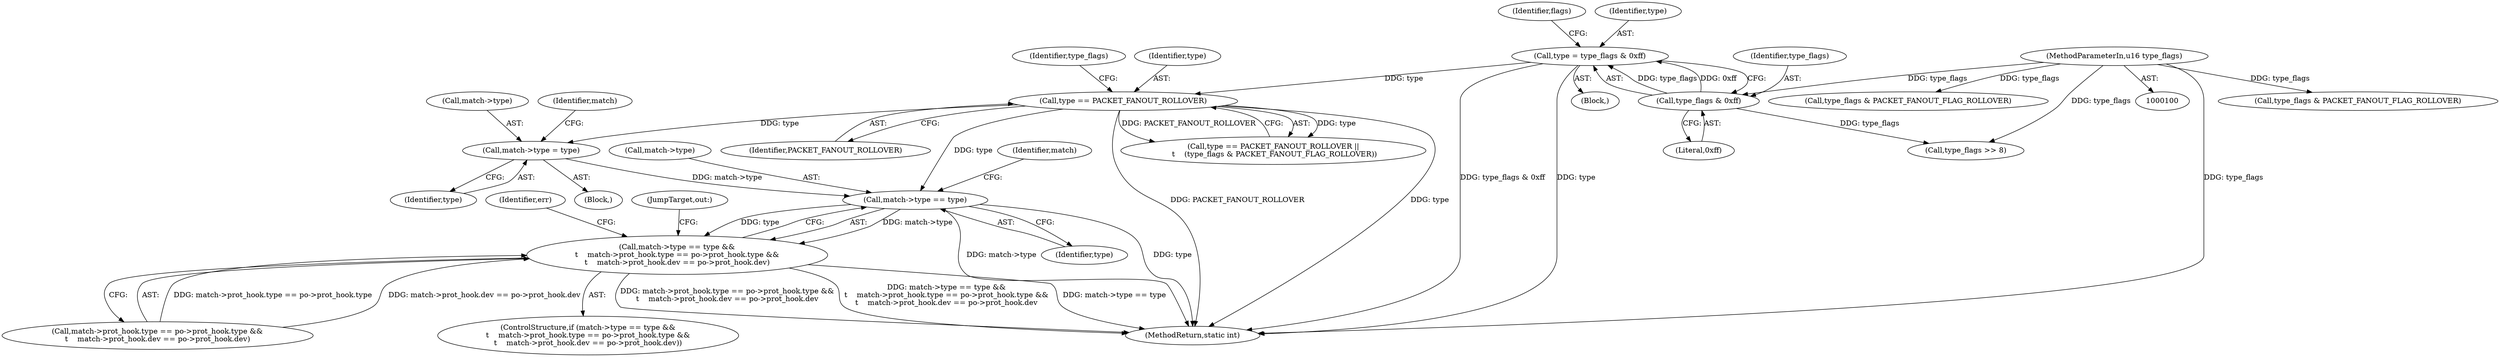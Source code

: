 digraph "0_linux_d199fab63c11998a602205f7ee7ff7c05c97164b@pointer" {
"1000375" [label="(Call,match->type == type)"];
"1000286" [label="(Call,match->type = type)"];
"1000165" [label="(Call,type == PACKET_FANOUT_ROLLOVER)"];
"1000113" [label="(Call,type = type_flags & 0xff)"];
"1000115" [label="(Call,type_flags & 0xff)"];
"1000103" [label="(MethodParameterIn,u16 type_flags)"];
"1000374" [label="(Call,match->type == type &&\n\t    match->prot_hook.type == po->prot_hook.type &&\n\t    match->prot_hook.dev == po->prot_hook.dev)"];
"1000168" [label="(Call,type_flags & PACKET_FANOUT_FLAG_ROLLOVER)"];
"1000379" [label="(Identifier,type)"];
"1000287" [label="(Call,match->type)"];
"1000438" [label="(JumpTarget,out:)"];
"1000380" [label="(Call,match->prot_hook.type == po->prot_hook.type &&\n\t    match->prot_hook.dev == po->prot_hook.dev)"];
"1000117" [label="(Literal,0xff)"];
"1000169" [label="(Identifier,type_flags)"];
"1000373" [label="(ControlStructure,if (match->type == type &&\n\t    match->prot_hook.type == po->prot_hook.type &&\n\t    match->prot_hook.dev == po->prot_hook.dev))"];
"1000293" [label="(Identifier,match)"];
"1000113" [label="(Call,type = type_flags & 0xff)"];
"1000120" [label="(Identifier,flags)"];
"1000166" [label="(Identifier,type)"];
"1000405" [label="(Identifier,err)"];
"1000374" [label="(Call,match->type == type &&\n\t    match->prot_hook.type == po->prot_hook.type &&\n\t    match->prot_hook.dev == po->prot_hook.dev)"];
"1000104" [label="(Block,)"];
"1000290" [label="(Identifier,type)"];
"1000116" [label="(Identifier,type_flags)"];
"1000164" [label="(Call,type == PACKET_FANOUT_ROLLOVER ||\n \t    (type_flags & PACKET_FANOUT_FLAG_ROLLOVER))"];
"1000258" [label="(Block,)"];
"1000165" [label="(Call,type == PACKET_FANOUT_ROLLOVER)"];
"1000115" [label="(Call,type_flags & 0xff)"];
"1000384" [label="(Identifier,match)"];
"1000456" [label="(MethodReturn,static int)"];
"1000114" [label="(Identifier,type)"];
"1000286" [label="(Call,match->type = type)"];
"1000121" [label="(Call,type_flags >> 8)"];
"1000375" [label="(Call,match->type == type)"];
"1000376" [label="(Call,match->type)"];
"1000103" [label="(MethodParameterIn,u16 type_flags)"];
"1000130" [label="(Call,type_flags & PACKET_FANOUT_FLAG_ROLLOVER)"];
"1000167" [label="(Identifier,PACKET_FANOUT_ROLLOVER)"];
"1000375" -> "1000374"  [label="AST: "];
"1000375" -> "1000379"  [label="CFG: "];
"1000376" -> "1000375"  [label="AST: "];
"1000379" -> "1000375"  [label="AST: "];
"1000384" -> "1000375"  [label="CFG: "];
"1000374" -> "1000375"  [label="CFG: "];
"1000375" -> "1000456"  [label="DDG: match->type"];
"1000375" -> "1000456"  [label="DDG: type"];
"1000375" -> "1000374"  [label="DDG: match->type"];
"1000375" -> "1000374"  [label="DDG: type"];
"1000286" -> "1000375"  [label="DDG: match->type"];
"1000165" -> "1000375"  [label="DDG: type"];
"1000286" -> "1000258"  [label="AST: "];
"1000286" -> "1000290"  [label="CFG: "];
"1000287" -> "1000286"  [label="AST: "];
"1000290" -> "1000286"  [label="AST: "];
"1000293" -> "1000286"  [label="CFG: "];
"1000165" -> "1000286"  [label="DDG: type"];
"1000165" -> "1000164"  [label="AST: "];
"1000165" -> "1000167"  [label="CFG: "];
"1000166" -> "1000165"  [label="AST: "];
"1000167" -> "1000165"  [label="AST: "];
"1000169" -> "1000165"  [label="CFG: "];
"1000164" -> "1000165"  [label="CFG: "];
"1000165" -> "1000456"  [label="DDG: type"];
"1000165" -> "1000456"  [label="DDG: PACKET_FANOUT_ROLLOVER"];
"1000165" -> "1000164"  [label="DDG: type"];
"1000165" -> "1000164"  [label="DDG: PACKET_FANOUT_ROLLOVER"];
"1000113" -> "1000165"  [label="DDG: type"];
"1000113" -> "1000104"  [label="AST: "];
"1000113" -> "1000115"  [label="CFG: "];
"1000114" -> "1000113"  [label="AST: "];
"1000115" -> "1000113"  [label="AST: "];
"1000120" -> "1000113"  [label="CFG: "];
"1000113" -> "1000456"  [label="DDG: type"];
"1000113" -> "1000456"  [label="DDG: type_flags & 0xff"];
"1000115" -> "1000113"  [label="DDG: type_flags"];
"1000115" -> "1000113"  [label="DDG: 0xff"];
"1000115" -> "1000117"  [label="CFG: "];
"1000116" -> "1000115"  [label="AST: "];
"1000117" -> "1000115"  [label="AST: "];
"1000103" -> "1000115"  [label="DDG: type_flags"];
"1000115" -> "1000121"  [label="DDG: type_flags"];
"1000103" -> "1000100"  [label="AST: "];
"1000103" -> "1000456"  [label="DDG: type_flags"];
"1000103" -> "1000121"  [label="DDG: type_flags"];
"1000103" -> "1000130"  [label="DDG: type_flags"];
"1000103" -> "1000168"  [label="DDG: type_flags"];
"1000374" -> "1000373"  [label="AST: "];
"1000374" -> "1000380"  [label="CFG: "];
"1000380" -> "1000374"  [label="AST: "];
"1000405" -> "1000374"  [label="CFG: "];
"1000438" -> "1000374"  [label="CFG: "];
"1000374" -> "1000456"  [label="DDG: match->type == type"];
"1000374" -> "1000456"  [label="DDG: match->prot_hook.type == po->prot_hook.type &&\n\t    match->prot_hook.dev == po->prot_hook.dev"];
"1000374" -> "1000456"  [label="DDG: match->type == type &&\n\t    match->prot_hook.type == po->prot_hook.type &&\n\t    match->prot_hook.dev == po->prot_hook.dev"];
"1000380" -> "1000374"  [label="DDG: match->prot_hook.type == po->prot_hook.type"];
"1000380" -> "1000374"  [label="DDG: match->prot_hook.dev == po->prot_hook.dev"];
}
